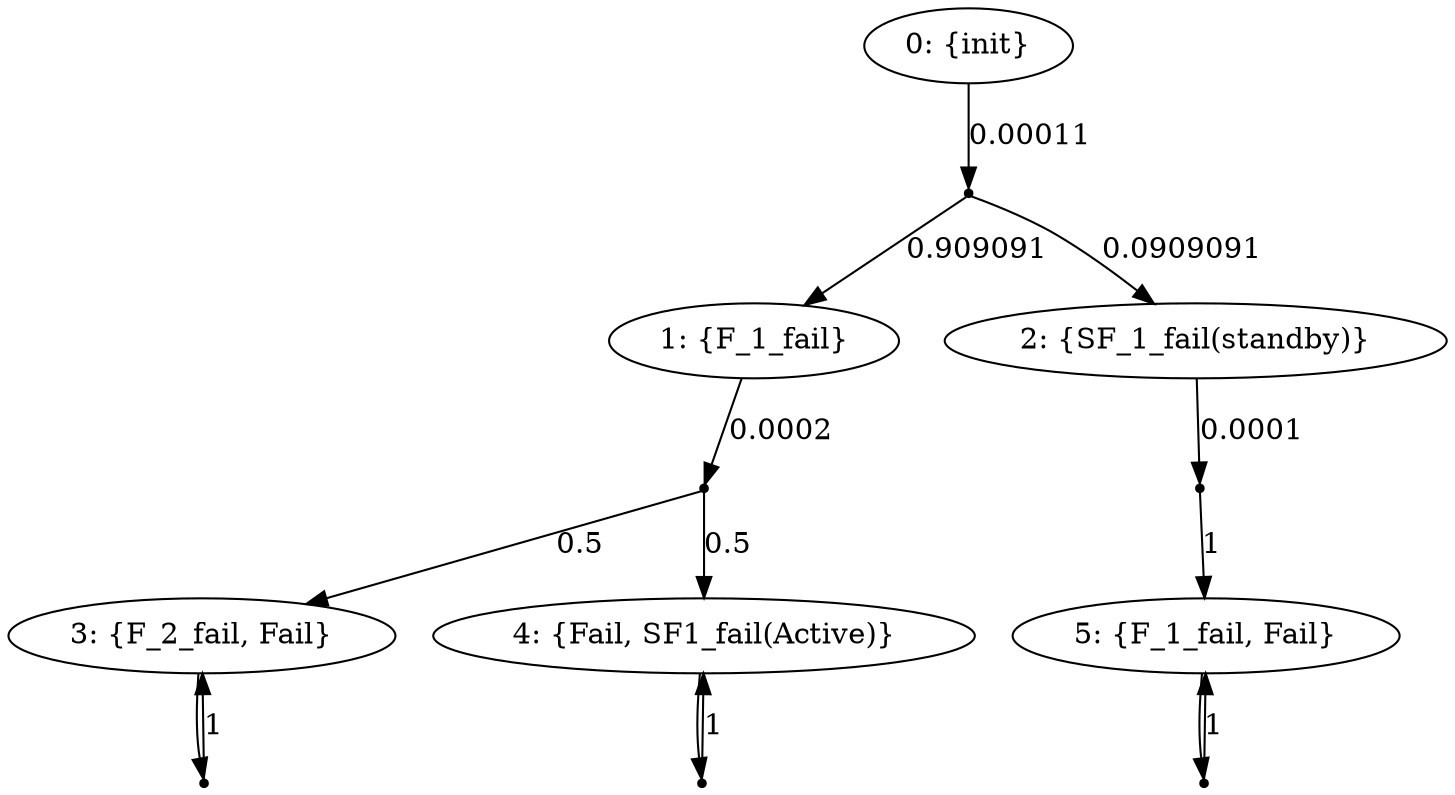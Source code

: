 digraph model {
	0 [ label = "0: {init}" ];
	1 [ label = "1: {F_1_fail}" ];
	2 [ label = "2: {SF_1_fail(standby)}" ];
	3 [ label = "3: {F_2_fail, Fail}" ];
	4 [ label = "4: {Fail, SF1_fail(Active)}" ];
	5 [ label = "5: {F_1_fail, Fail}" ];
	"0c0" [shape = "point"];
	0 -> "0c0" [ label = "0.00011"]
;
	"0c0" -> 1 [ label= "0.909091" ];
	"0c0" -> 2 [ label= "0.0909091" ];
	"1c0" [shape = "point"];
	1 -> "1c0" [ label = "0.0002"]
;
	"1c0" -> 3 [ label= "0.5" ];
	"1c0" -> 4 [ label= "0.5" ];
	"2c0" [shape = "point"];
	2 -> "2c0" [ label = "0.0001"]
;
	"2c0" -> 5 [ label= "1" ];
	"3c0" [shape = "point"];
	3 -> "3c0";
	"3c0" -> 3 [ label= "1" ];
	"4c0" [shape = "point"];
	4 -> "4c0";
	"4c0" -> 4 [ label= "1" ];
	"5c0" [shape = "point"];
	5 -> "5c0";
	"5c0" -> 5 [ label= "1" ];
}
